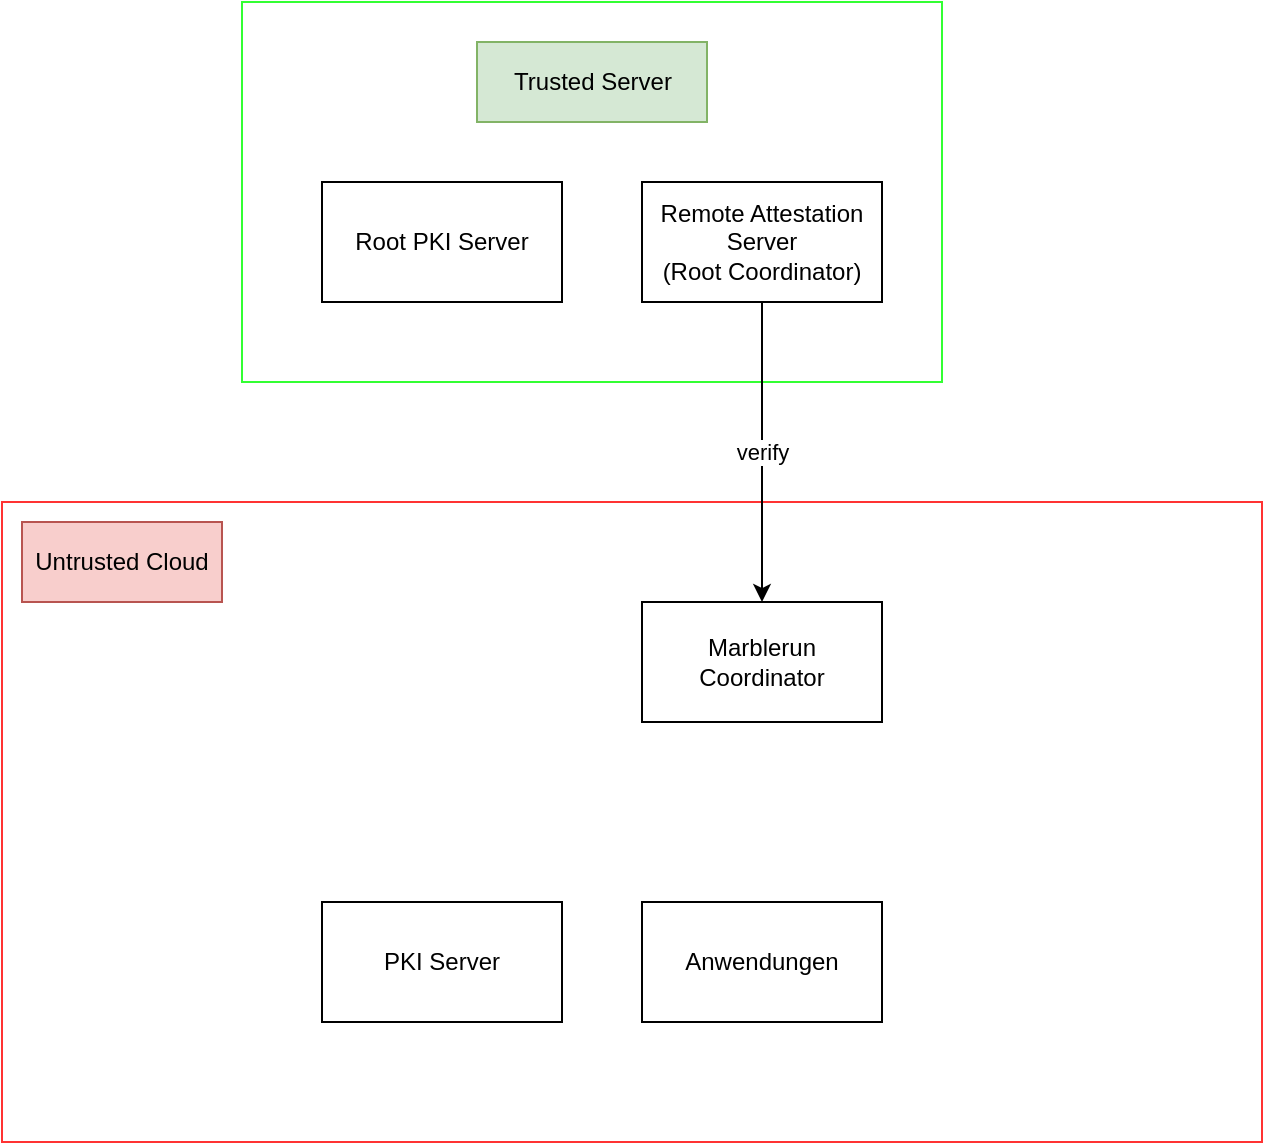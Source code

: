 <mxfile version="22.1.0" type="github">
  <diagram name="Page-1" id="cIMbMJxQSpXa-NuSwrTK">
    <mxGraphModel dx="1434" dy="750" grid="1" gridSize="10" guides="1" tooltips="1" connect="1" arrows="1" fold="1" page="1" pageScale="1" pageWidth="827" pageHeight="1169" math="0" shadow="0">
      <root>
        <mxCell id="0" />
        <mxCell id="1" parent="0" />
        <mxCell id="-ZpkZbbuAh3ve9ggYebG-2" value="" style="rounded=0;whiteSpace=wrap;html=1;strokeColor=#FF3333;" parent="1" vertex="1">
          <mxGeometry x="110" y="610" width="630" height="320" as="geometry" />
        </mxCell>
        <mxCell id="-ZpkZbbuAh3ve9ggYebG-3" value="" style="rounded=0;whiteSpace=wrap;html=1;strokeColor=#33FF33;" parent="1" vertex="1">
          <mxGeometry x="230" y="360" width="350" height="190" as="geometry" />
        </mxCell>
        <mxCell id="-ZpkZbbuAh3ve9ggYebG-4" value="Trusted Server" style="text;html=1;strokeColor=#82b366;fillColor=#d5e8d4;align=center;verticalAlign=middle;whiteSpace=wrap;rounded=0;" parent="1" vertex="1">
          <mxGeometry x="347.5" y="380" width="115" height="40" as="geometry" />
        </mxCell>
        <mxCell id="-ZpkZbbuAh3ve9ggYebG-6" value="Root PKI Server" style="rounded=0;whiteSpace=wrap;html=1;" parent="1" vertex="1">
          <mxGeometry x="270" y="450" width="120" height="60" as="geometry" />
        </mxCell>
        <mxCell id="-ZpkZbbuAh3ve9ggYebG-42" value="verify" style="edgeStyle=orthogonalEdgeStyle;rounded=0;orthogonalLoop=1;jettySize=auto;html=1;exitX=0.5;exitY=1;exitDx=0;exitDy=0;entryX=0.5;entryY=0;entryDx=0;entryDy=0;" parent="1" source="-ZpkZbbuAh3ve9ggYebG-9" target="-ZpkZbbuAh3ve9ggYebG-14" edge="1">
          <mxGeometry relative="1" as="geometry" />
        </mxCell>
        <mxCell id="-ZpkZbbuAh3ve9ggYebG-9" value="Remote Attestation Server&lt;br&gt;(Root Coordinator)" style="rounded=0;whiteSpace=wrap;html=1;" parent="1" vertex="1">
          <mxGeometry x="430" y="450" width="120" height="60" as="geometry" />
        </mxCell>
        <mxCell id="-ZpkZbbuAh3ve9ggYebG-10" value="Untrusted Cloud" style="text;html=1;strokeColor=#b85450;fillColor=#f8cecc;align=center;verticalAlign=middle;whiteSpace=wrap;rounded=0;" parent="1" vertex="1">
          <mxGeometry x="120" y="620" width="100" height="40" as="geometry" />
        </mxCell>
        <mxCell id="-ZpkZbbuAh3ve9ggYebG-14" value="Marblerun Coordinator" style="rounded=0;whiteSpace=wrap;html=1;" parent="1" vertex="1">
          <mxGeometry x="430" y="660" width="120" height="60" as="geometry" />
        </mxCell>
        <mxCell id="-ZpkZbbuAh3ve9ggYebG-17" value="PKI Server" style="rounded=0;whiteSpace=wrap;html=1;" parent="1" vertex="1">
          <mxGeometry x="270" y="810" width="120" height="60" as="geometry" />
        </mxCell>
        <mxCell id="-ZpkZbbuAh3ve9ggYebG-18" value="Anwendungen" style="rounded=0;whiteSpace=wrap;html=1;" parent="1" vertex="1">
          <mxGeometry x="430" y="810" width="120" height="60" as="geometry" />
        </mxCell>
      </root>
    </mxGraphModel>
  </diagram>
</mxfile>
